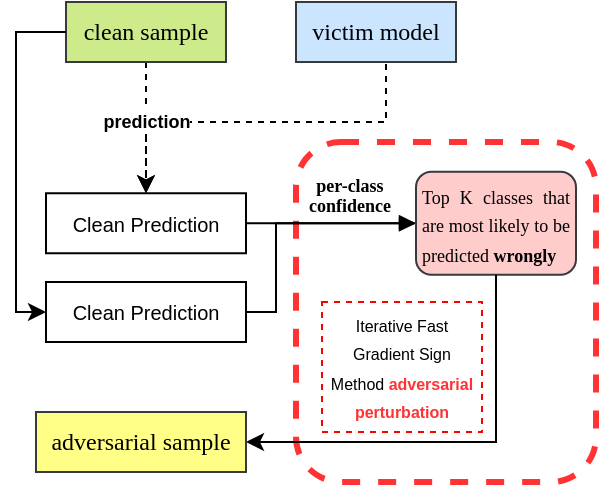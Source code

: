 <mxfile version="24.2.5" type="device">
  <diagram name="Page-1" id="5Psb2FT-GWWxkbOIOQfX">
    <mxGraphModel dx="581" dy="345" grid="1" gridSize="10" guides="1" tooltips="1" connect="1" arrows="1" fold="1" page="1" pageScale="1" pageWidth="850" pageHeight="1100" math="0" shadow="0">
      <root>
        <mxCell id="0" />
        <mxCell id="1" parent="0" />
        <mxCell id="iwrwHDuzfaxHaz8j-Tm9-9" value="" style="rounded=1;whiteSpace=wrap;html=1;dashed=1;strokeColor=#FF3333;strokeWidth=3;" vertex="1" parent="1">
          <mxGeometry x="180" y="160" width="150" height="170" as="geometry" />
        </mxCell>
        <mxCell id="iwrwHDuzfaxHaz8j-Tm9-7" style="edgeStyle=orthogonalEdgeStyle;rounded=0;orthogonalLoop=1;jettySize=auto;html=1;entryX=0.5;entryY=0;entryDx=0;entryDy=0;dashed=1;" edge="1" parent="1" source="iwrwHDuzfaxHaz8j-Tm9-1" target="iwrwHDuzfaxHaz8j-Tm9-4">
          <mxGeometry relative="1" as="geometry" />
        </mxCell>
        <mxCell id="iwrwHDuzfaxHaz8j-Tm9-1" value="&lt;font face=&quot;Times New Roman&quot;&gt;clean sample&lt;/font&gt;" style="text;html=1;align=center;verticalAlign=middle;whiteSpace=wrap;rounded=0;fillColor=#cdeb8b;strokeColor=#36393d;" vertex="1" parent="1">
          <mxGeometry x="65" y="90" width="80" height="30" as="geometry" />
        </mxCell>
        <mxCell id="iwrwHDuzfaxHaz8j-Tm9-6" style="edgeStyle=orthogonalEdgeStyle;rounded=0;orthogonalLoop=1;jettySize=auto;html=1;entryX=0.5;entryY=0;entryDx=0;entryDy=0;exitX=0.5;exitY=1;exitDx=0;exitDy=0;dashed=1;" edge="1" parent="1" source="iwrwHDuzfaxHaz8j-Tm9-2" target="iwrwHDuzfaxHaz8j-Tm9-4">
          <mxGeometry relative="1" as="geometry">
            <Array as="points">
              <mxPoint x="220" y="105" />
              <mxPoint x="225" y="105" />
              <mxPoint x="225" y="150" />
              <mxPoint x="105" y="150" />
            </Array>
          </mxGeometry>
        </mxCell>
        <mxCell id="iwrwHDuzfaxHaz8j-Tm9-16" value="&lt;font style=&quot;font-size: 9px;&quot;&gt;&lt;b&gt;prediction&lt;/b&gt;&lt;/font&gt;" style="edgeLabel;html=1;align=center;verticalAlign=middle;resizable=0;points=[];" vertex="1" connectable="0" parent="iwrwHDuzfaxHaz8j-Tm9-6">
          <mxGeometry x="0.178" y="-1" relative="1" as="geometry">
            <mxPoint x="-55" as="offset" />
          </mxGeometry>
        </mxCell>
        <mxCell id="iwrwHDuzfaxHaz8j-Tm9-2" value="&lt;font face=&quot;Times New Roman&quot;&gt;victim model&lt;/font&gt;" style="rounded=0;whiteSpace=wrap;html=1;fillColor=#cce5ff;strokeColor=#36393d;shadow=0;glass=0;" vertex="1" parent="1">
          <mxGeometry x="180" y="90" width="80" height="30" as="geometry" />
        </mxCell>
        <mxCell id="iwrwHDuzfaxHaz8j-Tm9-13" style="edgeStyle=orthogonalEdgeStyle;rounded=0;orthogonalLoop=1;jettySize=auto;html=1;entryX=0;entryY=0.5;entryDx=0;entryDy=0;endArrow=blockThin;endFill=1;" edge="1" parent="1" source="iwrwHDuzfaxHaz8j-Tm9-4" target="iwrwHDuzfaxHaz8j-Tm9-11">
          <mxGeometry relative="1" as="geometry">
            <Array as="points">
              <mxPoint x="188" y="201" />
              <mxPoint x="220" y="201" />
            </Array>
          </mxGeometry>
        </mxCell>
        <mxCell id="iwrwHDuzfaxHaz8j-Tm9-4" value="&lt;font style=&quot;font-size: 10px;&quot;&gt;Clean Prediction&lt;/font&gt;" style="rounded=0;whiteSpace=wrap;html=1;" vertex="1" parent="1">
          <mxGeometry x="55" y="185.63" width="100" height="30" as="geometry" />
        </mxCell>
        <mxCell id="iwrwHDuzfaxHaz8j-Tm9-12" style="edgeStyle=orthogonalEdgeStyle;rounded=0;orthogonalLoop=1;jettySize=auto;html=1;entryX=0;entryY=0.5;entryDx=0;entryDy=0;endArrow=block;endFill=1;" edge="1" parent="1" source="iwrwHDuzfaxHaz8j-Tm9-10" target="iwrwHDuzfaxHaz8j-Tm9-11">
          <mxGeometry relative="1" as="geometry">
            <Array as="points">
              <mxPoint x="170" y="245" />
              <mxPoint x="170" y="201" />
            </Array>
          </mxGeometry>
        </mxCell>
        <mxCell id="iwrwHDuzfaxHaz8j-Tm9-18" value="&lt;div style=&quot;&quot;&gt;&lt;br&gt;&lt;/div&gt;" style="edgeLabel;html=1;align=center;verticalAlign=middle;resizable=0;points=[];" vertex="1" connectable="0" parent="iwrwHDuzfaxHaz8j-Tm9-12">
          <mxGeometry x="0.37" y="-1" relative="1" as="geometry">
            <mxPoint y="-1" as="offset" />
          </mxGeometry>
        </mxCell>
        <mxCell id="iwrwHDuzfaxHaz8j-Tm9-10" value="&lt;font style=&quot;font-size: 10px;&quot;&gt;Clean Prediction&lt;/font&gt;" style="rounded=0;whiteSpace=wrap;html=1;" vertex="1" parent="1">
          <mxGeometry x="55" y="230" width="100" height="30" as="geometry" />
        </mxCell>
        <mxCell id="iwrwHDuzfaxHaz8j-Tm9-11" value="&lt;div style=&quot;text-align: justify; padding: 2px; margin-top: 0px; margin-right: 0px; margin-bottom: 0px;&quot;&gt;&lt;span style=&quot;font-size: 9px; background-color: initial;&quot;&gt;&lt;font face=&quot;Times New Roman&quot;&gt;Top K classes that are most likely to be predicted &lt;b&gt;wrongly&lt;/b&gt;&lt;/font&gt;&lt;/span&gt;&lt;/div&gt;" style="rounded=1;whiteSpace=wrap;html=1;fillColor=#ffcccc;strokeColor=#36393d;" vertex="1" parent="1">
          <mxGeometry x="240" y="174.85" width="80" height="51.56" as="geometry" />
        </mxCell>
        <mxCell id="iwrwHDuzfaxHaz8j-Tm9-15" value="" style="endArrow=classic;html=1;rounded=0;exitX=0;exitY=0.5;exitDx=0;exitDy=0;entryX=0;entryY=0.5;entryDx=0;entryDy=0;" edge="1" parent="1" source="iwrwHDuzfaxHaz8j-Tm9-1" target="iwrwHDuzfaxHaz8j-Tm9-10">
          <mxGeometry width="50" height="50" relative="1" as="geometry">
            <mxPoint x="180" y="240" as="sourcePoint" />
            <mxPoint x="230" y="190" as="targetPoint" />
            <Array as="points">
              <mxPoint x="40" y="105" />
              <mxPoint x="40" y="245" />
            </Array>
          </mxGeometry>
        </mxCell>
        <mxCell id="iwrwHDuzfaxHaz8j-Tm9-22" value="&lt;font face=&quot;Times New Roman&quot; style=&quot;font-size: 9px;&quot;&gt;&lt;b&gt;per-class&lt;/b&gt;&lt;/font&gt;&lt;div style=&quot;line-height: 100%; font-size: 9px;&quot;&gt;&lt;font face=&quot;sNqmjM9lzsfHsVUJaw4v&quot; style=&quot;font-size: 9px;&quot;&gt;&lt;b&gt;confidence&lt;/b&gt;&lt;/font&gt;&lt;/div&gt;" style="text;html=1;align=center;verticalAlign=middle;whiteSpace=wrap;rounded=0;" vertex="1" parent="1">
          <mxGeometry x="177" y="174.85" width="60" height="20" as="geometry" />
        </mxCell>
        <mxCell id="iwrwHDuzfaxHaz8j-Tm9-23" value="&lt;p style=&quot;line-height: 103%; padding: 4px 2px;&quot;&gt;&lt;font style=&quot;font-size: 8px;&quot;&gt;Iterative&amp;nbsp;Fast Gradient Sign Method &lt;b&gt;&lt;font color=&quot;#ff3333&quot;&gt;adversarial perturbation&lt;/font&gt;&lt;/b&gt;&lt;/font&gt;&lt;/p&gt;" style="rounded=0;whiteSpace=wrap;html=1;fillColor=none;strokeColor=#FF0000;dashed=1;strokeWidth=1;align=center;" vertex="1" parent="1">
          <mxGeometry x="193" y="240" width="80" height="65" as="geometry" />
        </mxCell>
        <mxCell id="iwrwHDuzfaxHaz8j-Tm9-24" value="" style="endArrow=classic;html=1;rounded=0;exitX=0.5;exitY=1;exitDx=0;exitDy=0;entryX=1;entryY=0.5;entryDx=0;entryDy=0;" edge="1" parent="1" source="iwrwHDuzfaxHaz8j-Tm9-11" target="iwrwHDuzfaxHaz8j-Tm9-25">
          <mxGeometry width="50" height="50" relative="1" as="geometry">
            <mxPoint x="190" y="280" as="sourcePoint" />
            <mxPoint x="160" y="310" as="targetPoint" />
            <Array as="points">
              <mxPoint x="280" y="310" />
            </Array>
          </mxGeometry>
        </mxCell>
        <mxCell id="iwrwHDuzfaxHaz8j-Tm9-25" value="&lt;font face=&quot;Times New Roman&quot;&gt;adversarial sample&lt;/font&gt;" style="rounded=0;whiteSpace=wrap;html=1;fillColor=#ffff88;strokeColor=#36393d;shadow=0;glass=0;" vertex="1" parent="1">
          <mxGeometry x="50" y="295" width="105" height="30" as="geometry" />
        </mxCell>
      </root>
    </mxGraphModel>
  </diagram>
</mxfile>
